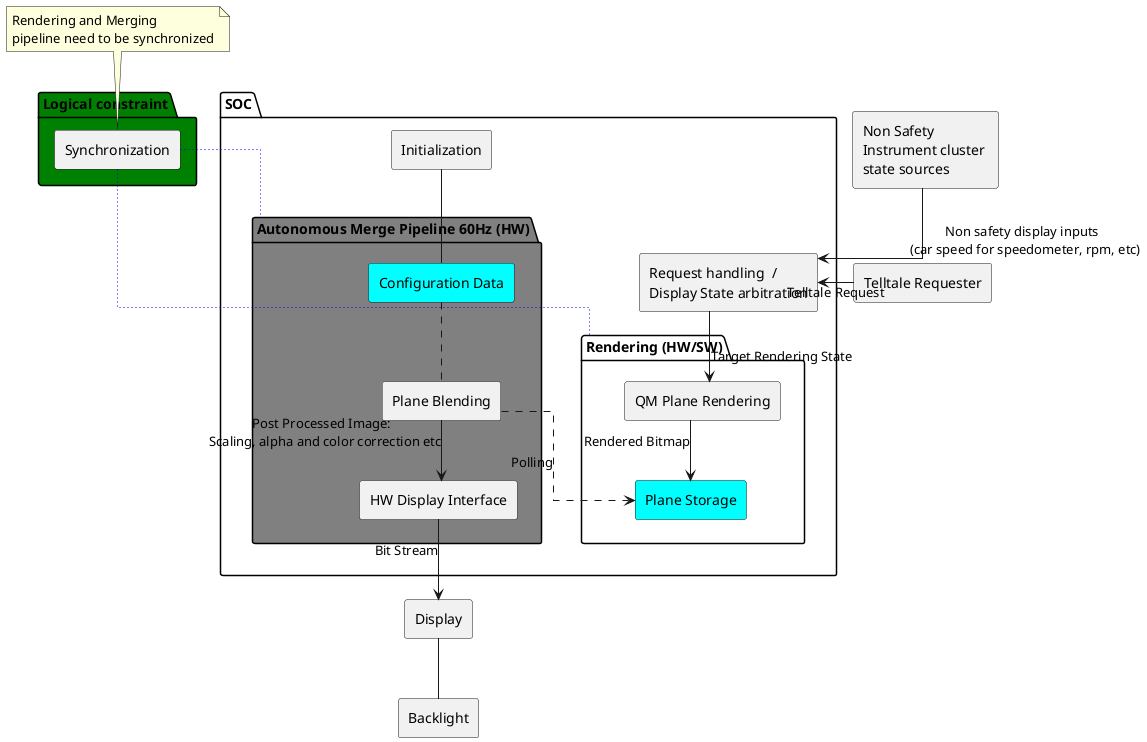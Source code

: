' Functional perspective Cluster Demo application
@startuml
skinparam linetype polyline
skinparam linetype ortho
skinparam componentStyle rectangle
[Telltale Requester] as TT_requester
[Non Safety \nInstrument cluster \nstate sources] as other_inputs

together {
[Display] as AE_Display
[Backlight] as AE_Backlight
}
' [Power Source]
'[Watchdog]
package "SOC" {
[Request handling  /\nDisplay State arbitration] as AE_Request_handling

package "Rendering (HW/SW)" as pkg_Rendering {
[QM Plane Rendering] as AE_Rendering
'[Safety Plane Rendering]
[Plane Storage] as AE_Plane_Storage #Aqua
}

package "Autonomous Merge Pipeline 60Hz (HW)" as pkg_DC #grey  {
    [Plane Blending] as AE_Plane_Blending
    [HW Display Interface] as AE_HW_Display_interface
    [Configuration Data] as AE_Merge_Pipeline_Configuration_Data #Aqua
}


[Initialization] as AE_Initialization

}

package "Logical constraint" #green {
    [Synchronization] as Synchronization
}

'pkg_Rendering -[#blue,bold,dotted]- pkg_DC : Synchronization


note top of Synchronization :  Rendering and Merging \npipeline need to be synchronized

[Synchronization] .[dotted,#blue]. pkg_DC
[Synchronization] .[dotted,#blue]. pkg_Rendering
'"Autonomous Merge Pipeline 60Hz (HW)" -- "Rendering (HW/SW)"


' schauen ob wir Synchronisierung visualisiert bekommen
' package symbole ausblenden
' Schauen ob wir relative anordnung

'Power source
'[Power Source] -[#blue]- SOC
'[Power Source] -[#blue]- [Display]
'[Power Source] -[#blue]- [Watchdog]
'[Power Source] -[#blue]- AE_Backlight

' Autonomous Plane blender
AE_Plane_Blending ..> AE_Plane_Storage : Polling
AE_Plane_Blending --> AE_HW_Display_interface : Post Processed Image: \n Scaling, alpha and color correction etc
AE_HW_Display_interface --> AE_Display: Bit Stream
AE_Merge_Pipeline_Configuration_Data .. AE_Plane_Blending

' Request handling
other_inputs --> AE_Request_handling : "Non safety display inputs \n (car speed for speedometer, rpm, etc)"
TT_requester -left-> AE_Request_handling : Telltale Request

AE_Request_handling --> AE_Rendering: Target Rendering State
'[Request handling] --> [Safety Plane Rendering]
'[Request handling] --> [Telltale checking]

'Rendering
AE_Rendering --> AE_Plane_Storage: Rendered Bitmap
'[Safety Plane Rendering] --> AE_Plane_Storage

'Safety checking
'[HDMI Interface] --> [HDMI Decoding]
'[HDMI Decoding] --> [Telltale checking]
'[Telltale checking] --> [Watchdog] : pet
'[Telltale checking] --> [Calibration Data]

'Watchdog
'[Watchdog] --> AE_Backlight : kill line
AE_Display -- AE_Backlight

AE_Initialization -- AE_Merge_Pipeline_Configuration_Data
@enduml


